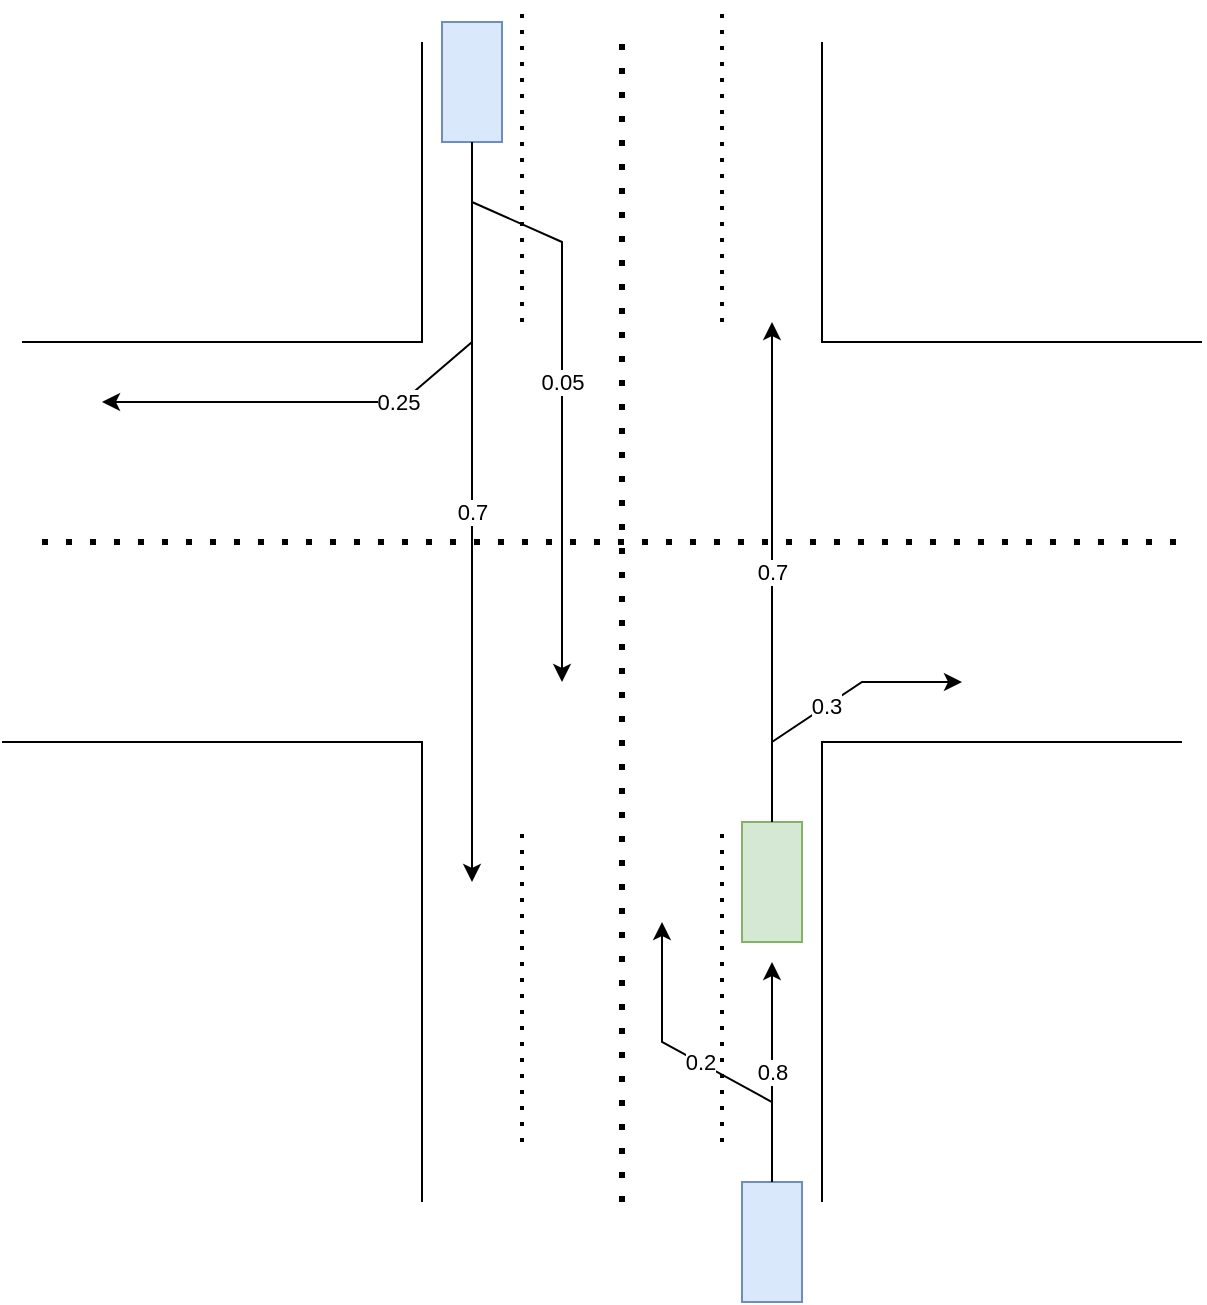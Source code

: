 <mxfile version="20.0.1" type="device"><diagram id="ClBgKH7jXBLcNrnk3gbT" name="Page-1"><mxGraphModel dx="1422" dy="800" grid="1" gridSize="10" guides="1" tooltips="1" connect="1" arrows="1" fold="1" page="1" pageScale="1" pageWidth="850" pageHeight="1100" math="0" shadow="0"><root><mxCell id="0"/><mxCell id="1" parent="0"/><mxCell id="iRrlWNc-W0_tv3fICgsB-1" value="" style="endArrow=none;html=1;rounded=0;" edge="1" parent="1"><mxGeometry width="50" height="50" relative="1" as="geometry"><mxPoint x="470" y="610" as="sourcePoint"/><mxPoint x="650" y="380" as="targetPoint"/><Array as="points"><mxPoint x="470" y="380"/></Array></mxGeometry></mxCell><mxCell id="iRrlWNc-W0_tv3fICgsB-2" value="" style="endArrow=none;html=1;rounded=0;" edge="1" parent="1"><mxGeometry width="50" height="50" relative="1" as="geometry"><mxPoint x="270" y="610" as="sourcePoint"/><mxPoint x="60" y="380" as="targetPoint"/><Array as="points"><mxPoint x="270" y="380"/></Array></mxGeometry></mxCell><mxCell id="iRrlWNc-W0_tv3fICgsB-3" value="" style="endArrow=none;dashed=1;html=1;dashPattern=1 3;strokeWidth=3;rounded=0;" edge="1" parent="1"><mxGeometry width="50" height="50" relative="1" as="geometry"><mxPoint x="370" y="610" as="sourcePoint"/><mxPoint x="370" y="30" as="targetPoint"/></mxGeometry></mxCell><mxCell id="iRrlWNc-W0_tv3fICgsB-5" value="" style="endArrow=none;dashed=1;html=1;dashPattern=1 3;strokeWidth=2;rounded=0;" edge="1" parent="1"><mxGeometry width="50" height="50" relative="1" as="geometry"><mxPoint x="420" y="580" as="sourcePoint"/><mxPoint x="420" y="420" as="targetPoint"/></mxGeometry></mxCell><mxCell id="iRrlWNc-W0_tv3fICgsB-6" value="" style="endArrow=none;dashed=1;html=1;dashPattern=1 3;strokeWidth=2;rounded=0;" edge="1" parent="1"><mxGeometry width="50" height="50" relative="1" as="geometry"><mxPoint x="320" y="580" as="sourcePoint"/><mxPoint x="320" y="420" as="targetPoint"/></mxGeometry></mxCell><mxCell id="iRrlWNc-W0_tv3fICgsB-7" value="" style="endArrow=none;html=1;rounded=0;strokeWidth=1;" edge="1" parent="1"><mxGeometry width="50" height="50" relative="1" as="geometry"><mxPoint x="470" y="30" as="sourcePoint"/><mxPoint x="660" y="180" as="targetPoint"/><Array as="points"><mxPoint x="470" y="180"/></Array></mxGeometry></mxCell><mxCell id="iRrlWNc-W0_tv3fICgsB-9" value="" style="endArrow=none;dashed=1;html=1;dashPattern=1 3;strokeWidth=3;rounded=0;" edge="1" parent="1"><mxGeometry width="50" height="50" relative="1" as="geometry"><mxPoint x="80" y="280" as="sourcePoint"/><mxPoint x="650" y="280" as="targetPoint"/></mxGeometry></mxCell><mxCell id="iRrlWNc-W0_tv3fICgsB-13" value="" style="endArrow=none;html=1;rounded=0;strokeWidth=1;" edge="1" parent="1"><mxGeometry width="50" height="50" relative="1" as="geometry"><mxPoint x="70" y="180" as="sourcePoint"/><mxPoint x="270" y="30" as="targetPoint"/><Array as="points"><mxPoint x="270" y="180"/></Array></mxGeometry></mxCell><mxCell id="iRrlWNc-W0_tv3fICgsB-14" value="" style="rounded=0;whiteSpace=wrap;html=1;fillColor=#d5e8d4;strokeColor=#82b366;" vertex="1" parent="1"><mxGeometry x="430" y="420" width="30" height="60" as="geometry"/></mxCell><mxCell id="iRrlWNc-W0_tv3fICgsB-15" value="0.3" style="endArrow=classic;html=1;rounded=0;strokeWidth=1;exitX=0.5;exitY=0;exitDx=0;exitDy=0;" edge="1" parent="1" source="iRrlWNc-W0_tv3fICgsB-14"><mxGeometry width="50" height="50" relative="1" as="geometry"><mxPoint x="470" y="420" as="sourcePoint"/><mxPoint x="540" y="350" as="targetPoint"/><Array as="points"><mxPoint x="445" y="380"/><mxPoint x="490" y="350"/></Array></mxGeometry></mxCell><mxCell id="iRrlWNc-W0_tv3fICgsB-16" value="0.7" style="endArrow=classic;html=1;rounded=0;strokeWidth=1;exitX=0.5;exitY=0;exitDx=0;exitDy=0;" edge="1" parent="1" source="iRrlWNc-W0_tv3fICgsB-14"><mxGeometry width="50" height="50" relative="1" as="geometry"><mxPoint x="470" y="420" as="sourcePoint"/><mxPoint x="445" y="170" as="targetPoint"/></mxGeometry></mxCell><mxCell id="iRrlWNc-W0_tv3fICgsB-17" value="" style="rounded=0;whiteSpace=wrap;html=1;fillColor=#dae8fc;strokeColor=#6c8ebf;" vertex="1" parent="1"><mxGeometry x="430" y="600" width="30" height="60" as="geometry"/></mxCell><mxCell id="iRrlWNc-W0_tv3fICgsB-18" value="0.8" style="endArrow=classic;html=1;rounded=0;strokeWidth=1;exitX=0.5;exitY=0;exitDx=0;exitDy=0;" edge="1" parent="1" source="iRrlWNc-W0_tv3fICgsB-17"><mxGeometry width="50" height="50" relative="1" as="geometry"><mxPoint x="470" y="420" as="sourcePoint"/><mxPoint x="445" y="490" as="targetPoint"/></mxGeometry></mxCell><mxCell id="iRrlWNc-W0_tv3fICgsB-19" value="0.2" style="endArrow=classic;html=1;rounded=0;strokeWidth=1;exitX=0.5;exitY=0;exitDx=0;exitDy=0;" edge="1" parent="1" source="iRrlWNc-W0_tv3fICgsB-17"><mxGeometry width="50" height="50" relative="1" as="geometry"><mxPoint x="470" y="420" as="sourcePoint"/><mxPoint x="390" y="470" as="targetPoint"/><Array as="points"><mxPoint x="445" y="560"/><mxPoint x="390" y="530"/></Array></mxGeometry></mxCell><mxCell id="iRrlWNc-W0_tv3fICgsB-20" value="" style="rounded=0;whiteSpace=wrap;html=1;fillColor=#dae8fc;strokeColor=#6c8ebf;" vertex="1" parent="1"><mxGeometry x="280" y="20" width="30" height="60" as="geometry"/></mxCell><mxCell id="iRrlWNc-W0_tv3fICgsB-21" value="" style="endArrow=none;dashed=1;html=1;dashPattern=1 3;strokeWidth=2;rounded=0;" edge="1" parent="1"><mxGeometry width="50" height="50" relative="1" as="geometry"><mxPoint x="320" y="170" as="sourcePoint"/><mxPoint x="320" y="10" as="targetPoint"/></mxGeometry></mxCell><mxCell id="iRrlWNc-W0_tv3fICgsB-22" value="" style="endArrow=none;dashed=1;html=1;dashPattern=1 3;strokeWidth=2;rounded=0;" edge="1" parent="1"><mxGeometry width="50" height="50" relative="1" as="geometry"><mxPoint x="420" y="170" as="sourcePoint"/><mxPoint x="420" y="10" as="targetPoint"/></mxGeometry></mxCell><mxCell id="iRrlWNc-W0_tv3fICgsB-23" value="0.7" style="endArrow=classic;html=1;rounded=0;strokeWidth=1;exitX=0.5;exitY=1;exitDx=0;exitDy=0;" edge="1" parent="1" source="iRrlWNc-W0_tv3fICgsB-20"><mxGeometry width="50" height="50" relative="1" as="geometry"><mxPoint x="470" y="310" as="sourcePoint"/><mxPoint x="295" y="450" as="targetPoint"/></mxGeometry></mxCell><mxCell id="iRrlWNc-W0_tv3fICgsB-25" value="0.05" style="endArrow=classic;html=1;rounded=0;strokeWidth=1;exitX=0.5;exitY=1;exitDx=0;exitDy=0;" edge="1" parent="1" source="iRrlWNc-W0_tv3fICgsB-20"><mxGeometry width="50" height="50" relative="1" as="geometry"><mxPoint x="470" y="310" as="sourcePoint"/><mxPoint x="340" y="350" as="targetPoint"/><Array as="points"><mxPoint x="295" y="110"/><mxPoint x="340" y="130"/></Array></mxGeometry></mxCell><mxCell id="iRrlWNc-W0_tv3fICgsB-26" value="0.25" style="endArrow=classic;html=1;rounded=0;strokeWidth=1;exitX=0.5;exitY=1;exitDx=0;exitDy=0;" edge="1" parent="1" source="iRrlWNc-W0_tv3fICgsB-20"><mxGeometry width="50" height="50" relative="1" as="geometry"><mxPoint x="470" y="310" as="sourcePoint"/><mxPoint x="110" y="210" as="targetPoint"/><Array as="points"><mxPoint x="295" y="180"/><mxPoint x="260" y="210"/></Array></mxGeometry></mxCell></root></mxGraphModel></diagram></mxfile>